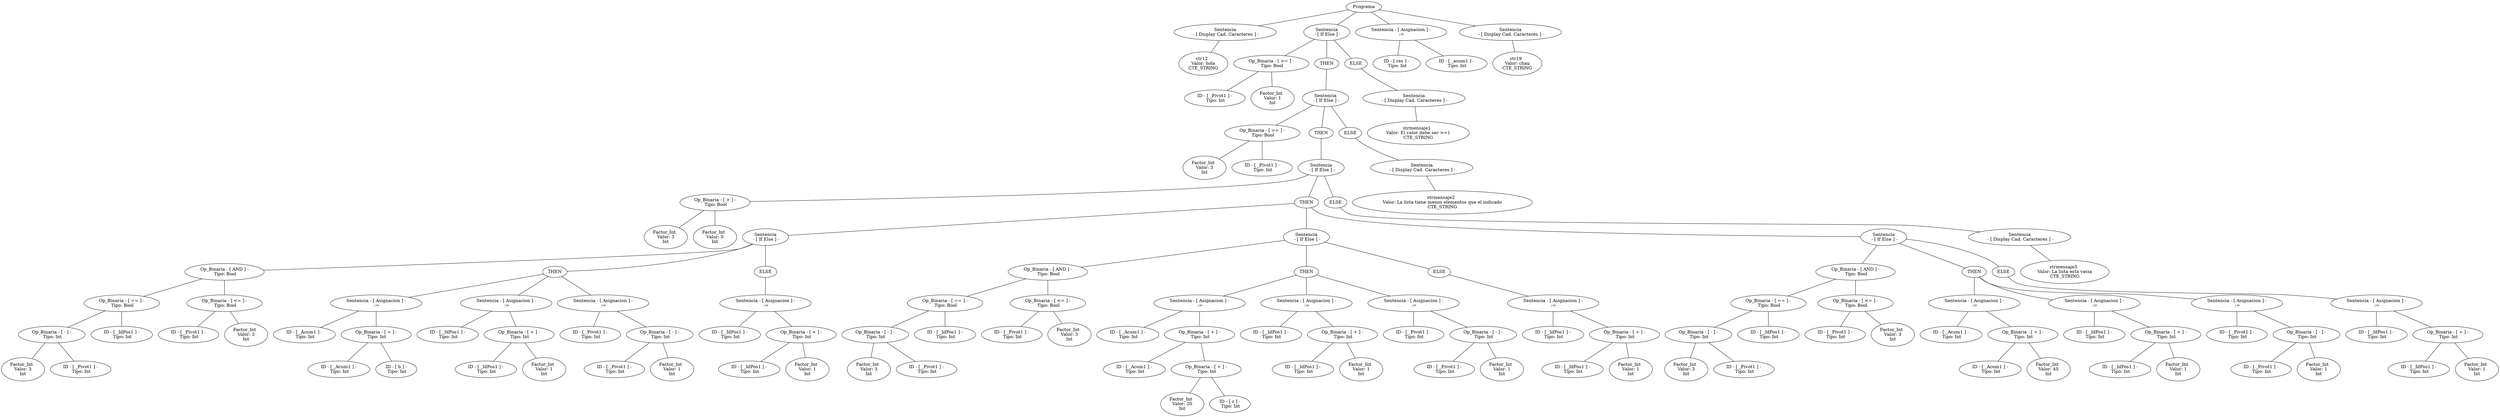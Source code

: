 graph G {nodo_programa[label="Programa"]
nodo_960522146[label="Sentencia
 - [ Display Cad. Caracteres ] -"]
nodo_programa--nodo_960522146
nodo_217849637[label="str12  
 Valor: hola 
CTE_STRING"]
nodo_960522146--nodo_217849637
nodo_933656976[label="Sentencia
 - [ If Else ] -"]
nodo_programa--nodo_933656976
nodo_1975027388[label=" Op_Binaria - [ >= ] - 
 Tipo: Bool"]
nodo_933656976--nodo_1975027388
nodo_1622985434[label=" ID - [ _Pivot1 ] - 
 Tipo: Int"]
nodo_1975027388--nodo_1622985434
nodo_206955743[label="Factor_Int  
 Valor: 1 
Int"]
nodo_1975027388--nodo_206955743
nodo_9336569761[label="THEN"]
nodo_933656976--nodo_9336569761
nodo_138114620[label="Sentencia
 - [ If Else ] -"]
nodo_9336569761--nodo_138114620
nodo_956800225[label=" Op_Binaria - [ >= ] - 
 Tipo: Bool"]
nodo_138114620--nodo_956800225
nodo_1072397057[label="Factor_Int  
 Valor: 3 
Int"]
nodo_956800225--nodo_1072397057
nodo_473629503[label=" ID - [ _Pivot1 ] - 
 Tipo: Int"]
nodo_956800225--nodo_473629503
nodo_1381146201[label="THEN"]
nodo_138114620--nodo_1381146201
nodo_1331829778[label="Sentencia
 - [ If Else ] -"]
nodo_1381146201--nodo_1331829778
nodo_1242001803[label=" Op_Binaria - [ > ] - 
 Tipo: Bool"]
nodo_1331829778--nodo_1242001803
nodo_785397945[label="Factor_Int  
 Valor: 3 
Int"]
nodo_1242001803--nodo_785397945
nodo_1781986471[label="Factor_Int  
 Valor: 0 
Int"]
nodo_1242001803--nodo_1781986471
nodo_13318297781[label="THEN"]
nodo_1331829778--nodo_13318297781
nodo_896268159[label="Sentencia
 - [ If Else ] -"]
nodo_13318297781--nodo_896268159
nodo_1150370672[label=" Op_Binaria - [ AND ] - 
 Tipo: Bool"]
nodo_896268159--nodo_1150370672
nodo_1806417579[label=" Op_Binaria - [ == ] - 
 Tipo: Bool"]
nodo_1150370672--nodo_1806417579
nodo_921042101[label=" Op_Binaria - [ - ] - 
 Tipo: Int"]
nodo_1806417579--nodo_921042101
nodo_1558127897[label="Factor_Int  
 Valor: 3 
Int"]
nodo_921042101--nodo_1558127897
nodo_303789873[label=" ID - [ _Pivot1 ] - 
 Tipo: Int"]
nodo_921042101--nodo_303789873
nodo_619961663[label=" ID - [ _IdPos1 ] - 
 Tipo: Int"]
nodo_1806417579--nodo_619961663
nodo_1038781760[label=" Op_Binaria - [ <= ] - 
 Tipo: Bool"]
nodo_1150370672--nodo_1038781760
nodo_406360073[label=" ID - [ _Pivot1 ] - 
 Tipo: Int"]
nodo_1038781760--nodo_406360073
nodo_1372835520[label="Factor_Int  
 Valor: 3 
Int"]
nodo_1038781760--nodo_1372835520
nodo_8962681591[label="THEN"]
nodo_896268159--nodo_8962681591
nodo_1802763232[label="Sentencia - [ Asignacion ] -
 :="]
nodo_8962681591--nodo_1802763232
nodo_43707203[label=" ID - [ _Acum1 ] - 
 Tipo: Int"]
nodo_1802763232--nodo_43707203
nodo_1593744321[label=" Op_Binaria - [ + ] - 
 Tipo: Int"]
nodo_1802763232--nodo_1593744321
nodo_294976272[label=" ID - [ _Acum1 ] - 
 Tipo: Int"]
nodo_1593744321--nodo_294976272
nodo_421932997[label=" ID - [ b ] - 
 Tipo: Int"]
nodo_1593744321--nodo_421932997
nodo_1699528249[label="Sentencia - [ Asignacion ] -
 :="]
nodo_8962681591--nodo_1699528249
nodo_819564832[label=" ID - [ _IdPos1 ] - 
 Tipo: Int"]
nodo_1699528249--nodo_819564832
nodo_441660521[label=" Op_Binaria - [ + ] - 
 Tipo: Int"]
nodo_1699528249--nodo_441660521
nodo_740884552[label=" ID - [ _IdPos1 ] - 
 Tipo: Int"]
nodo_441660521--nodo_740884552
nodo_739561090[label="Factor_Int  
 Valor: 1 
Int"]
nodo_441660521--nodo_739561090
nodo_1345854129[label="Sentencia - [ Asignacion ] -
 :="]
nodo_8962681591--nodo_1345854129
nodo_1397460131[label=" ID - [ _Pivot1 ] - 
 Tipo: Int"]
nodo_1345854129--nodo_1397460131
nodo_923069890[label=" Op_Binaria - [ - ] - 
 Tipo: Int"]
nodo_1345854129--nodo_923069890
nodo_1030641022[label=" ID - [ _Pivot1 ] - 
 Tipo: Int"]
nodo_923069890--nodo_1030641022
nodo_764620272[label="Factor_Int  
 Valor: 1 
Int"]
nodo_923069890--nodo_764620272
nodo_8962681592[label="ELSE"]
nodo_896268159--nodo_8962681592
nodo_582128245[label="Sentencia - [ Asignacion ] -
 :="]
nodo_8962681592--nodo_582128245
nodo_851968284[label=" ID - [ _IdPos1 ] - 
 Tipo: Int"]
nodo_582128245--nodo_851968284
nodo_2101503902[label=" Op_Binaria - [ + ] - 
 Tipo: Int"]
nodo_582128245--nodo_2101503902
nodo_1225406827[label=" ID - [ _IdPos1 ] - 
 Tipo: Int"]
nodo_2101503902--nodo_1225406827
nodo_2141010693[label="Factor_Int  
 Valor: 1 
Int"]
nodo_2101503902--nodo_2141010693
nodo_221189387[label="Sentencia
 - [ If Else ] -"]
nodo_13318297781--nodo_221189387
nodo_1665138087[label=" Op_Binaria - [ AND ] - 
 Tipo: Bool"]
nodo_221189387--nodo_1665138087
nodo_2070303178[label=" Op_Binaria - [ == ] - 
 Tipo: Bool"]
nodo_1665138087--nodo_2070303178
nodo_1840584880[label=" Op_Binaria - [ - ] - 
 Tipo: Int"]
nodo_2070303178--nodo_1840584880
nodo_407363392[label="Factor_Int  
 Valor: 3 
Int"]
nodo_1840584880--nodo_407363392
nodo_67750698[label=" ID - [ _Pivot1 ] - 
 Tipo: Int"]
nodo_1840584880--nodo_67750698
nodo_1294479968[label=" ID - [ _IdPos1 ] - 
 Tipo: Int"]
nodo_2070303178--nodo_1294479968
nodo_144561133[label=" Op_Binaria - [ <= ] - 
 Tipo: Bool"]
nodo_1665138087--nodo_144561133
nodo_772186209[label=" ID - [ _Pivot1 ] - 
 Tipo: Int"]
nodo_144561133--nodo_772186209
nodo_1687977488[label="Factor_Int  
 Valor: 3 
Int"]
nodo_144561133--nodo_1687977488
nodo_2211893871[label="THEN"]
nodo_221189387--nodo_2211893871
nodo_1747712977[label="Sentencia - [ Asignacion ] -
 :="]
nodo_2211893871--nodo_1747712977
nodo_240078722[label=" ID - [ _Acum1 ] - 
 Tipo: Int"]
nodo_1747712977--nodo_240078722
nodo_366076802[label=" Op_Binaria - [ + ] - 
 Tipo: Int"]
nodo_1747712977--nodo_366076802
nodo_305816534[label=" ID - [ _Acum1 ] - 
 Tipo: Int"]
nodo_366076802--nodo_305816534
nodo_400253719[label=" Op_Binaria - [ + ] - 
 Tipo: Int"]
nodo_366076802--nodo_400253719
nodo_520783934[label="Factor_Int  
 Valor: 20 
Int"]
nodo_400253719--nodo_520783934
nodo_1840757170[label=" ID - [ c ] - 
 Tipo: Int"]
nodo_400253719--nodo_1840757170
nodo_637069107[label="Sentencia - [ Asignacion ] -
 :="]
nodo_2211893871--nodo_637069107
nodo_1371508561[label=" ID - [ _IdPos1 ] - 
 Tipo: Int"]
nodo_637069107--nodo_1371508561
nodo_1265154839[label=" Op_Binaria - [ + ] - 
 Tipo: Int"]
nodo_637069107--nodo_1265154839
nodo_177030527[label=" ID - [ _IdPos1 ] - 
 Tipo: Int"]
nodo_1265154839--nodo_177030527
nodo_1756293730[label="Factor_Int  
 Valor: 1 
Int"]
nodo_1265154839--nodo_1756293730
nodo_1170613537[label="Sentencia - [ Asignacion ] -
 :="]
nodo_2211893871--nodo_1170613537
nodo_1266192013[label=" ID - [ _Pivot1 ] - 
 Tipo: Int"]
nodo_1170613537--nodo_1266192013
nodo_725519392[label=" Op_Binaria - [ - ] - 
 Tipo: Int"]
nodo_1170613537--nodo_725519392
nodo_886869727[label=" ID - [ _Pivot1 ] - 
 Tipo: Int"]
nodo_725519392--nodo_886869727
nodo_1086802504[label="Factor_Int  
 Valor: 1 
Int"]
nodo_725519392--nodo_1086802504
nodo_2211893872[label="ELSE"]
nodo_221189387--nodo_2211893872
nodo_1338292283[label="Sentencia - [ Asignacion ] -
 :="]
nodo_2211893872--nodo_1338292283
nodo_272921199[label=" ID - [ _IdPos1 ] - 
 Tipo: Int"]
nodo_1338292283--nodo_272921199
nodo_1077849294[label=" Op_Binaria - [ + ] - 
 Tipo: Int"]
nodo_1338292283--nodo_1077849294
nodo_978398091[label=" ID - [ _IdPos1 ] - 
 Tipo: Int"]
nodo_1077849294--nodo_978398091
nodo_1354647962[label="Factor_Int  
 Valor: 1 
Int"]
nodo_1077849294--nodo_1354647962
nodo_1666879208[label="Sentencia
 - [ If Else ] -"]
nodo_13318297781--nodo_1666879208
nodo_1446450833[label=" Op_Binaria - [ AND ] - 
 Tipo: Bool"]
nodo_1666879208--nodo_1446450833
nodo_1703506607[label=" Op_Binaria - [ == ] - 
 Tipo: Bool"]
nodo_1446450833--nodo_1703506607
nodo_1197020445[label=" Op_Binaria - [ - ] - 
 Tipo: Int"]
nodo_1703506607--nodo_1197020445
nodo_1883504336[label="Factor_Int  
 Valor: 3 
Int"]
nodo_1197020445--nodo_1883504336
nodo_514780631[label=" ID - [ _Pivot1 ] - 
 Tipo: Int"]
nodo_1197020445--nodo_514780631
nodo_815593639[label=" ID - [ _IdPos1 ] - 
 Tipo: Int"]
nodo_1703506607--nodo_815593639
nodo_1071837780[label=" Op_Binaria - [ <= ] - 
 Tipo: Bool"]
nodo_1446450833--nodo_1071837780
nodo_1345859078[label=" ID - [ _Pivot1 ] - 
 Tipo: Int"]
nodo_1071837780--nodo_1345859078
nodo_965845379[label="Factor_Int  
 Valor: 3 
Int"]
nodo_1071837780--nodo_965845379
nodo_16668792081[label="THEN"]
nodo_1666879208--nodo_16668792081
nodo_1847537622[label="Sentencia - [ Asignacion ] -
 :="]
nodo_16668792081--nodo_1847537622
nodo_1187446803[label=" ID - [ _Acum1 ] - 
 Tipo: Int"]
nodo_1847537622--nodo_1187446803
nodo_1469992659[label=" Op_Binaria - [ + ] - 
 Tipo: Int"]
nodo_1847537622--nodo_1469992659
nodo_1664577562[label=" ID - [ _Acum1 ] - 
 Tipo: Int"]
nodo_1469992659--nodo_1664577562
nodo_1832428513[label="Factor_Int  
 Valor: 45 
Int"]
nodo_1469992659--nodo_1832428513
nodo_1958842933[label="Sentencia - [ Asignacion ] -
 :="]
nodo_16668792081--nodo_1958842933
nodo_184075046[label=" ID - [ _IdPos1 ] - 
 Tipo: Int"]
nodo_1958842933--nodo_184075046
nodo_792063100[label=" Op_Binaria - [ + ] - 
 Tipo: Int"]
nodo_1958842933--nodo_792063100
nodo_2010836512[label=" ID - [ _IdPos1 ] - 
 Tipo: Int"]
nodo_792063100--nodo_2010836512
nodo_267557588[label="Factor_Int  
 Valor: 1 
Int"]
nodo_792063100--nodo_267557588
nodo_1130338815[label="Sentencia - [ Asignacion ] -
 :="]
nodo_16668792081--nodo_1130338815
nodo_1124719588[label=" ID - [ _Pivot1 ] - 
 Tipo: Int"]
nodo_1130338815--nodo_1124719588
nodo_1669498443[label=" Op_Binaria - [ - ] - 
 Tipo: Int"]
nodo_1130338815--nodo_1669498443
nodo_2025686229[label=" ID - [ _Pivot1 ] - 
 Tipo: Int"]
nodo_1669498443--nodo_2025686229
nodo_1192389212[label="Factor_Int  
 Valor: 1 
Int"]
nodo_1669498443--nodo_1192389212
nodo_16668792082[label="ELSE"]
nodo_1666879208--nodo_16668792082
nodo_1246322593[label="Sentencia - [ Asignacion ] -
 :="]
nodo_16668792082--nodo_1246322593
nodo_1024342141[label=" ID - [ _IdPos1 ] - 
 Tipo: Int"]
nodo_1246322593--nodo_1024342141
nodo_696358949[label=" Op_Binaria - [ + ] - 
 Tipo: Int"]
nodo_1246322593--nodo_696358949
nodo_2106935235[label=" ID - [ _IdPos1 ] - 
 Tipo: Int"]
nodo_696358949--nodo_2106935235
nodo_2099362695[label="Factor_Int  
 Valor: 1 
Int"]
nodo_696358949--nodo_2099362695
nodo_13318297782[label="ELSE"]
nodo_1331829778--nodo_13318297782
nodo_824228238[label="Sentencia
 - [ Display Cad. Caracteres ] -"]
nodo_13318297782--nodo_824228238
nodo_348475199[label="strmensaje3  
 Valor: La lista esta vacia 
CTE_STRING"]
nodo_824228238--nodo_348475199
nodo_1381146202[label="ELSE"]
nodo_138114620--nodo_1381146202
nodo_1127852347[label="Sentencia
 - [ Display Cad. Caracteres ] -"]
nodo_1381146202--nodo_1127852347
nodo_859098968[label="strmensaje2  
 Valor: La lista tiene menos elementos que el indicado 
CTE_STRING"]
nodo_1127852347--nodo_859098968
nodo_9336569762[label="ELSE"]
nodo_933656976--nodo_9336569762
nodo_132967545[label="Sentencia
 - [ Display Cad. Caracteres ] -"]
nodo_9336569762--nodo_132967545
nodo_971958028[label="strmensaje1  
 Valor: El valor debe ser >=1 
CTE_STRING"]
nodo_132967545--nodo_971958028
nodo_15079863[label="Sentencia - [ Asignacion ] -
 :="]
nodo_programa--nodo_15079863
nodo_932245883[label=" ID - [ res ] - 
 Tipo: Int"]
nodo_15079863--nodo_932245883
nodo_575383262[label=" ID - [ _acum1 ] - 
 Tipo: Int"]
nodo_15079863--nodo_575383262
nodo_687676224[label="Sentencia
 - [ Display Cad. Caracteres ] -"]
nodo_programa--nodo_687676224
nodo_1118046666[label="str19  
 Valor: chau 
CTE_STRING"]
nodo_687676224--nodo_1118046666
}
